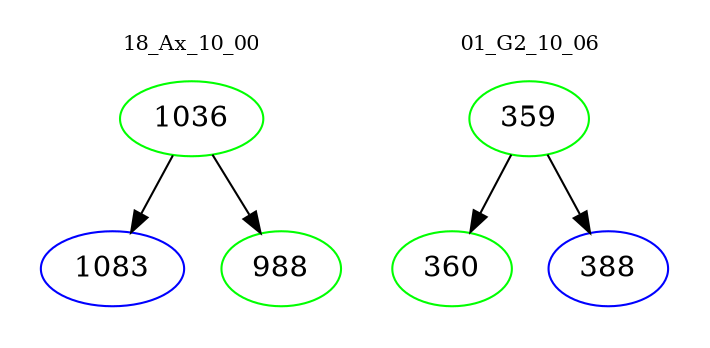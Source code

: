 digraph{
subgraph cluster_0 {
color = white
label = "18_Ax_10_00";
fontsize=10;
T0_1036 [label="1036", color="green"]
T0_1036 -> T0_1083 [color="black"]
T0_1083 [label="1083", color="blue"]
T0_1036 -> T0_988 [color="black"]
T0_988 [label="988", color="green"]
}
subgraph cluster_1 {
color = white
label = "01_G2_10_06";
fontsize=10;
T1_359 [label="359", color="green"]
T1_359 -> T1_360 [color="black"]
T1_360 [label="360", color="green"]
T1_359 -> T1_388 [color="black"]
T1_388 [label="388", color="blue"]
}
}
